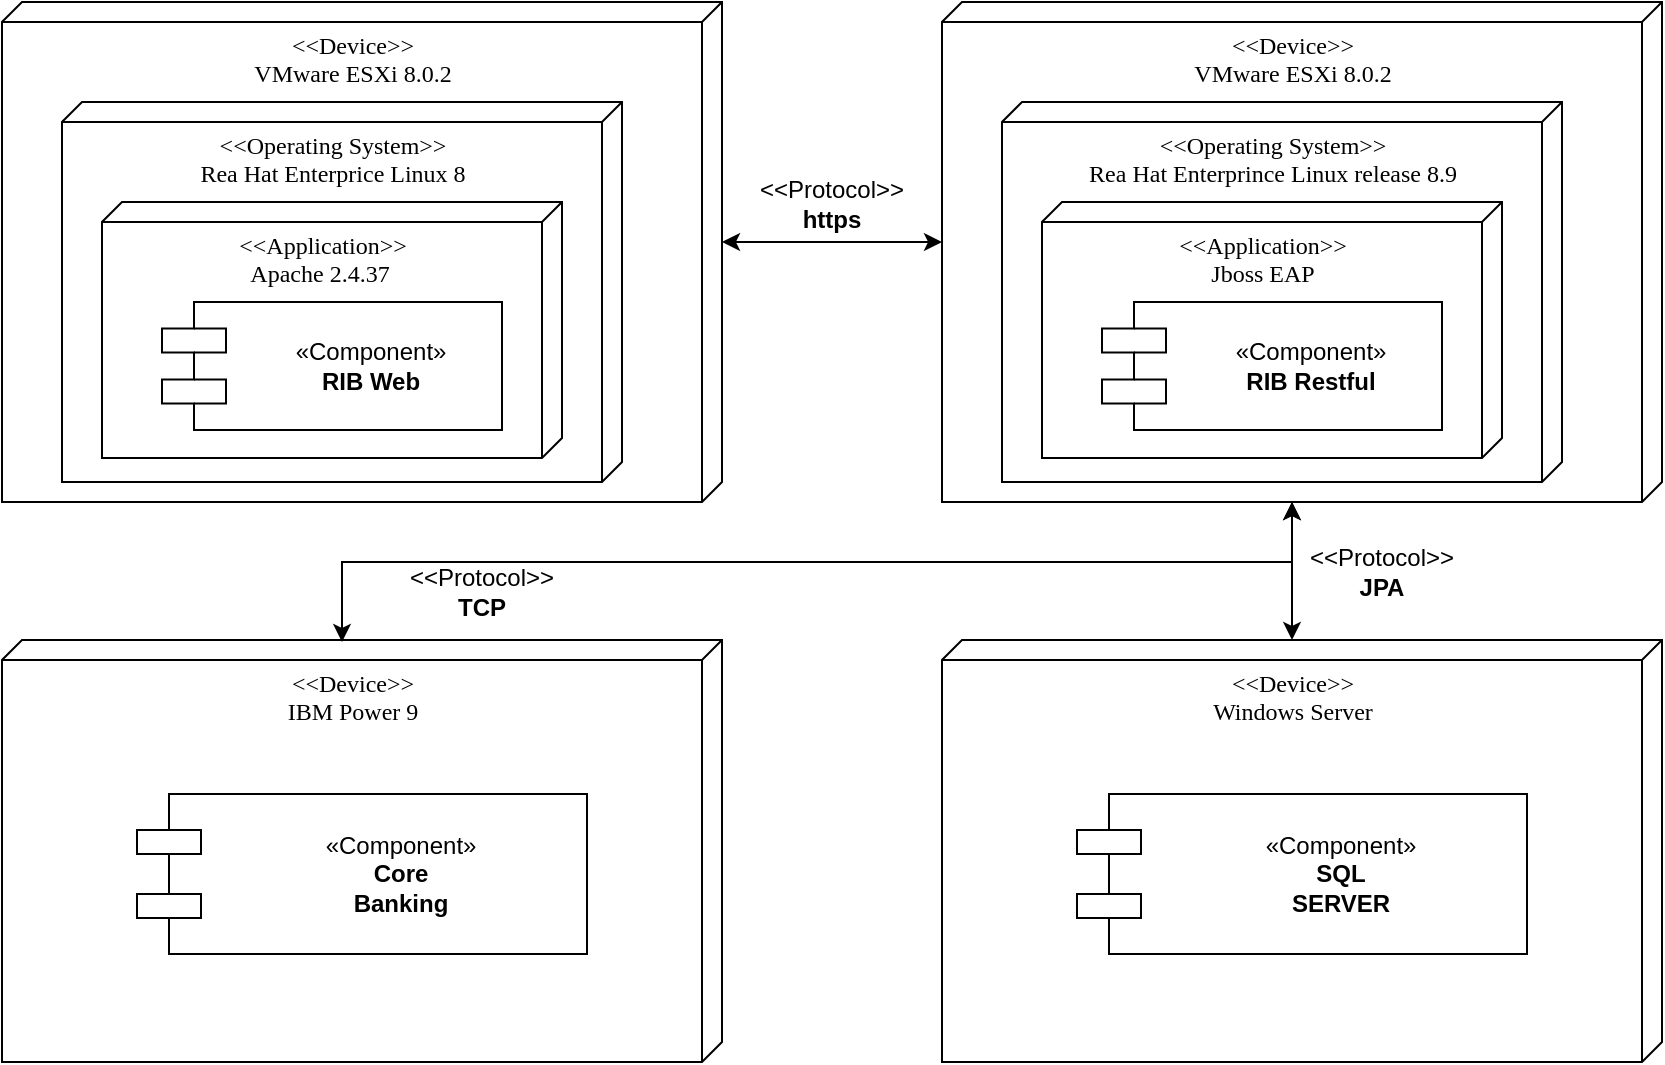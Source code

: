 <mxfile version="24.8.0">
  <diagram name="Página-2" id="JUDbK4Ckv_WAd5AGM5Tw">
    <mxGraphModel dx="1674" dy="746" grid="1" gridSize="10" guides="1" tooltips="1" connect="1" arrows="1" fold="1" page="1" pageScale="1" pageWidth="827" pageHeight="1169" math="0" shadow="0">
      <root>
        <mxCell id="0" />
        <mxCell id="1" parent="0" />
        <mxCell id="Qrmg3Vs-Gsk_AwqV7CNu-4" value="&amp;lt;&amp;lt;Device&amp;gt;&amp;gt;&lt;div&gt;VMware ESXi 8.0.2&lt;/div&gt;" style="verticalAlign=top;align=center;spacingTop=8;spacingLeft=2;spacingRight=12;shape=cube;size=10;direction=south;fontStyle=0;html=1;rounded=0;shadow=0;comic=0;labelBackgroundColor=none;strokeWidth=1;fontFamily=Verdana;fontSize=12" parent="1" vertex="1">
          <mxGeometry x="50" y="40" width="360" height="250" as="geometry" />
        </mxCell>
        <mxCell id="Qrmg3Vs-Gsk_AwqV7CNu-6" value="&amp;lt;&amp;lt;Operating System&amp;gt;&amp;gt;&lt;div&gt;Rea Hat Enterprice Linux 8&lt;/div&gt;" style="verticalAlign=top;align=center;spacingTop=8;spacingLeft=2;spacingRight=12;shape=cube;size=10;direction=south;fontStyle=0;html=1;rounded=0;shadow=0;comic=0;labelBackgroundColor=none;strokeWidth=1;fontFamily=Verdana;fontSize=12" parent="1" vertex="1">
          <mxGeometry x="80" y="90" width="280" height="190" as="geometry" />
        </mxCell>
        <mxCell id="Qrmg3Vs-Gsk_AwqV7CNu-7" value="&lt;div&gt;&amp;lt;&amp;lt;Application&amp;gt;&amp;gt;&lt;/div&gt;&lt;div&gt;Apache 2.4.37&amp;nbsp;&lt;/div&gt;" style="verticalAlign=top;align=center;spacingTop=8;spacingLeft=2;spacingRight=12;shape=cube;size=10;direction=south;fontStyle=0;html=1;rounded=0;shadow=0;comic=0;labelBackgroundColor=none;strokeWidth=1;fontFamily=Verdana;fontSize=12" parent="1" vertex="1">
          <mxGeometry x="100" y="140" width="230" height="128" as="geometry" />
        </mxCell>
        <mxCell id="Qrmg3Vs-Gsk_AwqV7CNu-8" value="&lt;div style=&quot;&quot;&gt;&lt;span style=&quot;font-family: Helvetica; text-wrap: wrap; background-color: initial;&quot;&gt;«Component»&lt;/span&gt;&lt;/div&gt;&lt;b style=&quot;font-family: Helvetica; text-wrap: wrap;&quot;&gt;&lt;div style=&quot;&quot;&gt;RIB Web&lt;/div&gt;&lt;/b&gt;" style="shape=component;align=center;spacingLeft=37;rounded=0;shadow=0;comic=0;labelBackgroundColor=none;strokeWidth=1;fontFamily=Verdana;fontSize=12;html=1;verticalAlign=middle;" parent="1" vertex="1">
          <mxGeometry x="130" y="190" width="170" height="64" as="geometry" />
        </mxCell>
        <mxCell id="TAVbQNcs_L2FOUL7V5Up-1" value="&amp;lt;&amp;lt;Device&amp;gt;&amp;gt;&lt;div&gt;VMware ESXi 8.0.2&lt;/div&gt;" style="verticalAlign=top;align=center;spacingTop=8;spacingLeft=2;spacingRight=12;shape=cube;size=10;direction=south;fontStyle=0;html=1;rounded=0;shadow=0;comic=0;labelBackgroundColor=none;strokeWidth=1;fontFamily=Verdana;fontSize=12" parent="1" vertex="1">
          <mxGeometry x="520" y="40" width="360" height="250" as="geometry" />
        </mxCell>
        <mxCell id="TAVbQNcs_L2FOUL7V5Up-2" value="&amp;lt;&amp;lt;Operating System&amp;gt;&amp;gt;&lt;div&gt;Rea Hat Enterprince Linux release 8.9&lt;/div&gt;" style="verticalAlign=top;align=center;spacingTop=8;spacingLeft=2;spacingRight=12;shape=cube;size=10;direction=south;fontStyle=0;html=1;rounded=0;shadow=0;comic=0;labelBackgroundColor=none;strokeWidth=1;fontFamily=Verdana;fontSize=12" parent="1" vertex="1">
          <mxGeometry x="550" y="90" width="280" height="190" as="geometry" />
        </mxCell>
        <mxCell id="TAVbQNcs_L2FOUL7V5Up-3" value="&lt;div&gt;&amp;lt;&amp;lt;Application&amp;gt;&amp;gt;&lt;/div&gt;Jboss EAP" style="verticalAlign=top;align=center;spacingTop=8;spacingLeft=2;spacingRight=12;shape=cube;size=10;direction=south;fontStyle=0;html=1;rounded=0;shadow=0;comic=0;labelBackgroundColor=none;strokeWidth=1;fontFamily=Verdana;fontSize=12" parent="1" vertex="1">
          <mxGeometry x="570" y="140" width="230" height="128" as="geometry" />
        </mxCell>
        <mxCell id="TAVbQNcs_L2FOUL7V5Up-4" value="&lt;div style=&quot;&quot;&gt;&lt;span style=&quot;font-family: Helvetica; text-wrap: wrap; background-color: initial;&quot;&gt;«Component»&lt;/span&gt;&lt;/div&gt;&lt;b style=&quot;font-family: Helvetica; text-wrap: wrap;&quot;&gt;&lt;div style=&quot;&quot;&gt;RIB Restful&lt;/div&gt;&lt;/b&gt;" style="shape=component;align=center;spacingLeft=37;rounded=0;shadow=0;comic=0;labelBackgroundColor=none;strokeWidth=1;fontFamily=Verdana;fontSize=12;html=1;verticalAlign=middle;" parent="1" vertex="1">
          <mxGeometry x="600" y="190" width="170" height="64" as="geometry" />
        </mxCell>
        <mxCell id="TAVbQNcs_L2FOUL7V5Up-9" value="&amp;lt;&amp;lt;Device&amp;gt;&amp;gt;&lt;div&gt;Windows Server&lt;/div&gt;" style="verticalAlign=top;align=center;spacingTop=8;spacingLeft=2;spacingRight=12;shape=cube;size=10;direction=south;fontStyle=0;html=1;rounded=0;shadow=0;comic=0;labelBackgroundColor=none;strokeWidth=1;fontFamily=Verdana;fontSize=12" parent="1" vertex="1">
          <mxGeometry x="520" y="359" width="360" height="211" as="geometry" />
        </mxCell>
        <mxCell id="TAVbQNcs_L2FOUL7V5Up-12" value="&lt;div style=&quot;&quot;&gt;&lt;span style=&quot;font-family: Helvetica; text-wrap: wrap; background-color: initial;&quot;&gt;«Component»&lt;/span&gt;&lt;/div&gt;&lt;b style=&quot;font-family: Helvetica; text-wrap: wrap;&quot;&gt;&lt;div style=&quot;&quot;&gt;SQL SERVER&lt;/div&gt;&lt;/b&gt;" style="shape=component;align=center;spacingLeft=37;rounded=0;shadow=0;comic=0;labelBackgroundColor=none;strokeWidth=1;fontFamily=Verdana;fontSize=12;html=1;verticalAlign=middle;" parent="1" vertex="1">
          <mxGeometry x="587.5" y="436" width="225" height="80" as="geometry" />
        </mxCell>
        <mxCell id="TAVbQNcs_L2FOUL7V5Up-13" value="" style="endArrow=classic;startArrow=classic;html=1;rounded=0;exitX=0;exitY=0;exitDx=120;exitDy=0;exitPerimeter=0;entryX=0.48;entryY=1;entryDx=0;entryDy=0;entryPerimeter=0;" parent="1" source="Qrmg3Vs-Gsk_AwqV7CNu-4" target="TAVbQNcs_L2FOUL7V5Up-1" edge="1">
          <mxGeometry width="50" height="50" relative="1" as="geometry">
            <mxPoint x="460" y="300" as="sourcePoint" />
            <mxPoint x="510" y="250" as="targetPoint" />
          </mxGeometry>
        </mxCell>
        <mxCell id="TAVbQNcs_L2FOUL7V5Up-14" value="&amp;lt;&amp;lt;Protocol&amp;gt;&amp;gt;&lt;div&gt;&lt;b&gt;https&lt;/b&gt;&lt;/div&gt;" style="text;html=1;align=center;verticalAlign=middle;whiteSpace=wrap;rounded=0;" parent="1" vertex="1">
          <mxGeometry x="435" y="126" width="60" height="30" as="geometry" />
        </mxCell>
        <mxCell id="TAVbQNcs_L2FOUL7V5Up-15" value="" style="endArrow=classic;startArrow=classic;html=1;rounded=0;entryX=0;entryY=0;entryDx=250;entryDy=185;entryPerimeter=0;" parent="1" target="TAVbQNcs_L2FOUL7V5Up-1" edge="1">
          <mxGeometry width="50" height="50" relative="1" as="geometry">
            <mxPoint x="695" y="359" as="sourcePoint" />
            <mxPoint x="510" y="250" as="targetPoint" />
          </mxGeometry>
        </mxCell>
        <mxCell id="TAVbQNcs_L2FOUL7V5Up-16" value="&amp;lt;&amp;lt;Protocol&amp;gt;&amp;gt;&lt;div&gt;&lt;b&gt;JPA&lt;/b&gt;&lt;/div&gt;" style="text;html=1;align=center;verticalAlign=middle;whiteSpace=wrap;rounded=0;" parent="1" vertex="1">
          <mxGeometry x="710" y="310" width="60" height="30" as="geometry" />
        </mxCell>
        <mxCell id="gO8_6KHEhdCFIyb52LNH-1" value="&amp;lt;&amp;lt;Device&amp;gt;&amp;gt;&lt;div&gt;IBM Power 9&lt;/div&gt;" style="verticalAlign=top;align=center;spacingTop=8;spacingLeft=2;spacingRight=12;shape=cube;size=10;direction=south;fontStyle=0;html=1;rounded=0;shadow=0;comic=0;labelBackgroundColor=none;strokeWidth=1;fontFamily=Verdana;fontSize=12" vertex="1" parent="1">
          <mxGeometry x="50" y="359" width="360" height="211" as="geometry" />
        </mxCell>
        <mxCell id="gO8_6KHEhdCFIyb52LNH-2" value="&lt;div style=&quot;&quot;&gt;&lt;span style=&quot;font-family: Helvetica; text-wrap: wrap; background-color: initial;&quot;&gt;«Component»&lt;/span&gt;&lt;/div&gt;&lt;b style=&quot;font-family: Helvetica; text-wrap: wrap;&quot;&gt;&lt;div style=&quot;&quot;&gt;Core Banking&lt;/div&gt;&lt;/b&gt;" style="shape=component;align=center;spacingLeft=37;rounded=0;shadow=0;comic=0;labelBackgroundColor=none;strokeWidth=1;fontFamily=Verdana;fontSize=12;html=1;verticalAlign=middle;" vertex="1" parent="1">
          <mxGeometry x="117.5" y="436" width="225" height="80" as="geometry" />
        </mxCell>
        <mxCell id="gO8_6KHEhdCFIyb52LNH-3" value="" style="endArrow=classic;startArrow=classic;html=1;rounded=0;entryX=0;entryY=0;entryDx=250;entryDy=185;entryPerimeter=0;" edge="1" parent="1" target="TAVbQNcs_L2FOUL7V5Up-1">
          <mxGeometry width="50" height="50" relative="1" as="geometry">
            <mxPoint x="220" y="360" as="sourcePoint" />
            <mxPoint x="519" y="268" as="targetPoint" />
            <Array as="points">
              <mxPoint x="220" y="320" />
              <mxPoint x="695" y="320" />
            </Array>
          </mxGeometry>
        </mxCell>
        <mxCell id="gO8_6KHEhdCFIyb52LNH-4" value="&amp;lt;&amp;lt;Protocol&amp;gt;&amp;gt;&lt;div&gt;&lt;b&gt;TCP&lt;/b&gt;&lt;/div&gt;" style="text;html=1;align=center;verticalAlign=middle;whiteSpace=wrap;rounded=0;" vertex="1" parent="1">
          <mxGeometry x="260" y="320" width="60" height="30" as="geometry" />
        </mxCell>
      </root>
    </mxGraphModel>
  </diagram>
</mxfile>
